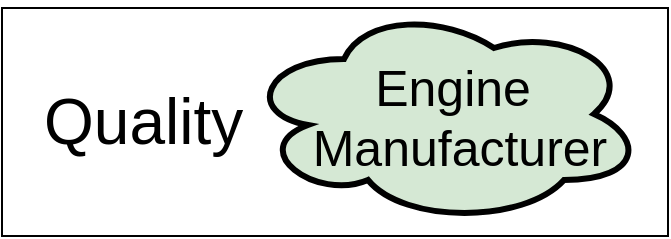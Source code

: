 <mxfile version="15.4.0" type="device" pages="16"><diagram name="iRL-manu-ent-1-qual" id="lrQCM1Hvvk60PSm_WDTy"><mxGraphModel dx="4487" dy="3963" grid="1" gridSize="10" guides="1" tooltips="1" connect="1" arrows="1" fold="1" page="1" pageScale="1" pageWidth="850" pageHeight="1100" math="0" shadow="0"><root><mxCell id="0"/><mxCell id="1" parent="0"/><mxCell id="5DnUFS_6C4e1N8eR6JcE-1" value="&lt;font style=&quot;font-size: 32px;&quot;&gt;Quality&lt;/font&gt;" style="rounded=0;whiteSpace=wrap;html=1;align=left;fontSize=12;spacingLeft=19;" parent="1" vertex="1"><mxGeometry x="-3141" y="-3038" width="333" height="114" as="geometry"/></mxCell><mxCell id="5DnUFS_6C4e1N8eR6JcE-2" value="Engine&amp;nbsp; Manufacturer" style="ellipse;shape=cloud;whiteSpace=wrap;html=1;fillColor=#d5e8d4;strokeWidth=3;fontSize=25;spacingTop=2;spacingLeft=16;" parent="1" vertex="1"><mxGeometry x="-3020" y="-3040" width="200" height="110" as="geometry"/></mxCell></root></mxGraphModel></diagram><diagram id="jRgEcZpF6pAmbIoYRc1D" name="iRL-manu-ent-2-qual"><mxGraphModel dx="4487" dy="3963" grid="1" gridSize="10" guides="1" tooltips="1" connect="1" arrows="1" fold="1" page="1" pageScale="1" pageWidth="850" pageHeight="1100" math="0" shadow="0"><root><mxCell id="0"/><mxCell id="1" parent="0"/><mxCell id="jdCG-3RebEwFSlBDECh9-1" value="&lt;font style=&quot;font-size: 32px;&quot;&gt;Quality&lt;/font&gt;" style="rounded=0;whiteSpace=wrap;html=1;align=left;fontSize=12;spacingLeft=19;" parent="1" vertex="1"><mxGeometry x="-3141" y="-3038" width="333" height="114" as="geometry"/></mxCell><mxCell id="jdCG-3RebEwFSlBDECh9-2" value="Have Order Fulfilled" style="ellipse;shape=cloud;whiteSpace=wrap;html=1;fillColor=#d5e8d4;strokeWidth=3;fontSize=25;spacingTop=2;spacingLeft=4;" parent="1" vertex="1"><mxGeometry x="-3000" y="-3040" width="180" height="110" as="geometry"/></mxCell></root></mxGraphModel></diagram><diagram id="zBmDgi2XzJmhAONFBeY-" name="iRL-manu-ent-3-qual"><mxGraphModel dx="4487" dy="3963" grid="1" gridSize="10" guides="1" tooltips="1" connect="1" arrows="1" fold="1" page="1" pageScale="1" pageWidth="850" pageHeight="1100" math="0" shadow="0"><root><mxCell id="0"/><mxCell id="1" parent="0"/><mxCell id="8FI4JQPDI1qLdi6iPR15-1" value="&lt;font style=&quot;font-size: 32px;&quot;&gt;Quality&lt;/font&gt;" style="rounded=0;whiteSpace=wrap;html=1;align=left;fontSize=12;spacingLeft=19;" parent="1" vertex="1"><mxGeometry x="-3141" y="-3038" width="333" height="114" as="geometry"/></mxCell><mxCell id="8FI4JQPDI1qLdi6iPR15-2" value="Acquire&lt;br&gt;Parts" style="ellipse;shape=cloud;whiteSpace=wrap;html=1;fillColor=#d5e8d4;strokeWidth=3;fontSize=25;spacingTop=2;spacingLeft=4;" parent="1" vertex="1"><mxGeometry x="-3000" y="-3040" width="180" height="110" as="geometry"/></mxCell></root></mxGraphModel></diagram><diagram id="1IxjrtlEPSZ1EHy36e9s" name="iRL-manu-ent-4-qual"><mxGraphModel dx="4487" dy="3963" grid="1" gridSize="10" guides="1" tooltips="1" connect="1" arrows="1" fold="1" page="1" pageScale="1" pageWidth="850" pageHeight="1100" math="0" shadow="0"><root><mxCell id="0"/><mxCell id="1" parent="0"/><mxCell id="DMlSybi8h8Blbg9YOrrb-1" value="&lt;font style=&quot;font-size: 32px;&quot;&gt;Quality&lt;/font&gt;" style="rounded=0;whiteSpace=wrap;html=1;align=left;fontSize=12;spacingLeft=19;" parent="1" vertex="1"><mxGeometry x="-3141" y="-3038" width="333" height="114" as="geometry"/></mxCell><mxCell id="DMlSybi8h8Blbg9YOrrb-2" value="Have Engine Assembled" style="ellipse;shape=cloud;whiteSpace=wrap;html=1;fillColor=#d5e8d4;strokeWidth=3;fontSize=25;spacingTop=2;spacingLeft=4;" parent="1" vertex="1"><mxGeometry x="-3000" y="-3040" width="180" height="110" as="geometry"/></mxCell></root></mxGraphModel></diagram><diagram id="mF4jjamFUtdUcgxOceSQ" name="iRL-manu-ent-5-qual"><mxGraphModel dx="4487" dy="3963" grid="1" gridSize="10" guides="1" tooltips="1" connect="1" arrows="1" fold="1" page="1" pageScale="1" pageWidth="850" pageHeight="1100" math="0" shadow="0"><root><mxCell id="0"/><mxCell id="1" parent="0"/><mxCell id="ah7iWe647Pkl8ZBI3YIW-1" value="&lt;font style=&quot;font-size: 32px;&quot;&gt;Quality&lt;/font&gt;" style="rounded=0;whiteSpace=wrap;html=1;align=left;fontSize=12;spacingLeft=19;" parent="1" vertex="1"><mxGeometry x="-3141" y="-3038" width="333" height="114" as="geometry"/></mxCell><mxCell id="ah7iWe647Pkl8ZBI3YIW-2" value="Assemble Engine &lt;br style=&quot;font-size: 21px;&quot;&gt;in House" style="ellipse;shape=cloud;whiteSpace=wrap;html=1;fillColor=#d5e8d4;strokeWidth=3;fontSize=21;spacingTop=2;spacingLeft=4;" parent="1" vertex="1"><mxGeometry x="-3010" y="-3040" width="190" height="110" as="geometry"/></mxCell></root></mxGraphModel></diagram><diagram id="vYKbGq_c37cxqWt-kweQ" name="iRL-manu-ent-6-qual"><mxGraphModel dx="4487" dy="3963" grid="1" gridSize="10" guides="1" tooltips="1" connect="1" arrows="1" fold="1" page="1" pageScale="1" pageWidth="850" pageHeight="1100" math="0" shadow="0"><root><mxCell id="0"/><mxCell id="1" parent="0"/><mxCell id="lqj3u8_ptNP_GpVw4xNH-1" value="&lt;font style=&quot;font-size: 32px;&quot;&gt;Quality&lt;/font&gt;" style="rounded=0;whiteSpace=wrap;html=1;align=left;fontSize=12;spacingLeft=19;" parent="1" vertex="1"><mxGeometry x="-3141" y="-3038" width="333" height="114" as="geometry"/></mxCell><mxCell id="lqj3u8_ptNP_GpVw4xNH-2" value="Outsource Assembly" style="ellipse;shape=cloud;whiteSpace=wrap;html=1;fillColor=#d5e8d4;strokeWidth=3;fontSize=25;spacingTop=2;spacingLeft=4;" parent="1" vertex="1"><mxGeometry x="-3000" y="-3040" width="180" height="110" as="geometry"/></mxCell></root></mxGraphModel></diagram><diagram id="Au_eIEvgqQtElC9Wct7o" name="iRL-manu-ent-7-qual"><mxGraphModel dx="4487" dy="3963" grid="1" gridSize="10" guides="1" tooltips="1" connect="1" arrows="1" fold="1" page="1" pageScale="1" pageWidth="850" pageHeight="1100" math="0" shadow="0"><root><mxCell id="0"/><mxCell id="1" parent="0"/><mxCell id="PcHrawl79G129EXlBzAe-1" value="&lt;font style=&quot;font-size: 32px;&quot;&gt;Quality&lt;/font&gt;" style="rounded=0;whiteSpace=wrap;html=1;align=left;fontSize=12;spacingLeft=19;" parent="1" vertex="1"><mxGeometry x="-3141" y="-3038" width="333" height="114" as="geometry"/></mxCell><mxCell id="PcHrawl79G129EXlBzAe-2" value="Parts &lt;br&gt;Acquired in Time" style="ellipse;shape=cloud;whiteSpace=wrap;html=1;fillColor=#d5e8d4;strokeWidth=3;fontSize=25;spacingTop=2;spacingLeft=4;" parent="1" vertex="1"><mxGeometry x="-3010" y="-3040" width="190" height="110" as="geometry"/></mxCell></root></mxGraphModel></diagram><diagram id="4KhcXFip8CfWlh6ND8Yw" name="iRL-manu-ent-8-qual"><mxGraphModel dx="4487" dy="3963" grid="1" gridSize="10" guides="1" tooltips="1" connect="1" arrows="1" fold="1" page="1" pageScale="1" pageWidth="850" pageHeight="1100" math="0" shadow="0"><root><mxCell id="0"/><mxCell id="1" parent="0"/><mxCell id="ju18a5ak_RPvqPPp0NXr-1" value="&lt;font style=&quot;font-size: 32px;&quot;&gt;Quality&lt;/font&gt;" style="rounded=0;whiteSpace=wrap;html=1;align=left;fontSize=12;spacingLeft=19;" parent="1" vertex="1"><mxGeometry x="-3141" y="-3038" width="333" height="114" as="geometry"/></mxCell><mxCell id="ju18a5ak_RPvqPPp0NXr-2" value="Parts&lt;br&gt;Acquired&lt;br&gt;Late" style="ellipse;shape=cloud;whiteSpace=wrap;html=1;fillColor=#d5e8d4;strokeWidth=3;fontSize=25;spacingTop=2;spacingLeft=4;" parent="1" vertex="1"><mxGeometry x="-3000" y="-3040" width="180" height="110" as="geometry"/></mxCell></root></mxGraphModel></diagram><diagram id="FeQZBwoRJbgXJpnwxUOL" name="iRL-manu-ent-9-qual"><mxGraphModel dx="4578" dy="3978" grid="1" gridSize="10" guides="1" tooltips="1" connect="1" arrows="1" fold="1" page="1" pageScale="1" pageWidth="850" pageHeight="1100" math="0" shadow="0"><root><mxCell id="0"/><mxCell id="1" parent="0"/><mxCell id="V430oZeLnqVbKQVDNRNX-1" value="&lt;font style=&quot;font-size: 32px;&quot;&gt;Quality&lt;/font&gt;" style="rounded=0;whiteSpace=wrap;html=1;align=left;fontSize=12;spacingLeft=19;" parent="1" vertex="1"><mxGeometry x="-3141" y="-3038" width="333" height="114" as="geometry"/></mxCell><mxCell id="V430oZeLnqVbKQVDNRNX-2" value="Parts Never Acquired" style="ellipse;shape=cloud;whiteSpace=wrap;html=1;fillColor=#d5e8d4;strokeWidth=3;fontSize=25;spacingTop=2;spacingLeft=4;" parent="1" vertex="1"><mxGeometry x="-3000" y="-3040" width="180" height="110" as="geometry"/></mxCell></root></mxGraphModel></diagram><diagram id="P1F7y5oBeZOF15YZMAfe" name="iRL-manu-ent-10-qual"><mxGraphModel dx="4578" dy="3978" grid="1" gridSize="10" guides="1" tooltips="1" connect="1" arrows="1" fold="1" page="1" pageScale="1" pageWidth="850" pageHeight="1100" math="0" shadow="0"><root><mxCell id="0"/><mxCell id="1" parent="0"/><mxCell id="4k3vu6f8fuea__SxmQJx-1" value="&lt;font style=&quot;font-size: 32px;&quot;&gt;Quality&lt;/font&gt;" style="rounded=0;whiteSpace=wrap;html=1;align=left;fontSize=12;spacingLeft=19;" parent="1" vertex="1"><mxGeometry x="-3141" y="-3038" width="333" height="114" as="geometry"/></mxCell><mxCell id="4k3vu6f8fuea__SxmQJx-2" value="Order is Cancelled" style="ellipse;shape=cloud;whiteSpace=wrap;html=1;fillColor=#d5e8d4;strokeWidth=3;fontSize=25;spacingTop=2;spacingLeft=4;" parent="1" vertex="1"><mxGeometry x="-3000" y="-3040" width="180" height="110" as="geometry"/></mxCell></root></mxGraphModel></diagram><diagram id="Xo7n9-qTVo7QPiPUUxzN" name="iRL-manu-ent-11-qual"><mxGraphModel dx="4578" dy="3978" grid="1" gridSize="10" guides="1" tooltips="1" connect="1" arrows="1" fold="1" page="1" pageScale="1" pageWidth="850" pageHeight="1100" math="0" shadow="0"><root><mxCell id="0"/><mxCell id="1" parent="0"/><mxCell id="eazLhIiIDvenDLCHa3f_-1" value="&lt;font style=&quot;font-size: 32px;&quot;&gt;Quality&lt;/font&gt;" style="rounded=0;whiteSpace=wrap;html=1;align=left;fontSize=12;spacingLeft=19;" parent="1" vertex="1"><mxGeometry x="-3141" y="-3038" width="333" height="114" as="geometry"/></mxCell><mxCell id="eazLhIiIDvenDLCHa3f_-2" value="Penalty Is Issued" style="ellipse;shape=cloud;whiteSpace=wrap;html=1;fillColor=#d5e8d4;strokeWidth=3;fontSize=25;spacingTop=2;spacingLeft=4;" parent="1" vertex="1"><mxGeometry x="-3000" y="-3040" width="180" height="110" as="geometry"/></mxCell></root></mxGraphModel></diagram><diagram id="enEovX3N7CVmyAMt918q" name="iRL-manu-ent-12-qual"><mxGraphModel dx="4578" dy="3978" grid="1" gridSize="10" guides="1" tooltips="1" connect="1" arrows="1" fold="1" page="1" pageScale="1" pageWidth="850" pageHeight="1100" math="0" shadow="0"><root><mxCell id="0"/><mxCell id="1" parent="0"/><mxCell id="WLs2c0cC_UxFHVlpYplu-1" value="&lt;font style=&quot;font-size: 32px;&quot;&gt;Quality&lt;/font&gt;" style="rounded=0;whiteSpace=wrap;html=1;align=left;fontSize=12;spacingLeft=19;" parent="1" vertex="1"><mxGeometry x="-3141" y="-3038" width="333" height="114" as="geometry"/></mxCell><mxCell id="WLs2c0cC_UxFHVlpYplu-2" value="&lt;font style=&quot;font-size: 21px&quot;&gt;Previous Order was Cancelled&lt;/font&gt;" style="ellipse;shape=cloud;whiteSpace=wrap;html=1;fillColor=#d5e8d4;strokeWidth=3;fontSize=25;spacingTop=2;spacingLeft=4;" parent="1" vertex="1"><mxGeometry x="-3000" y="-3040" width="180" height="110" as="geometry"/></mxCell></root></mxGraphModel></diagram><diagram name="iRL-manu-ent-13-qual" id="P5TjuPJcCvfCDk246iFM"><mxGraphModel dx="4578" dy="3978" grid="1" gridSize="10" guides="1" tooltips="1" connect="1" arrows="1" fold="1" page="1" pageScale="1" pageWidth="850" pageHeight="1100" math="0" shadow="0"><root><mxCell id="KZR2G05XeIorMjJvlH5d-0"/><mxCell id="KZR2G05XeIorMjJvlH5d-1" parent="KZR2G05XeIorMjJvlH5d-0"/><mxCell id="5AaLS8R1hlkMTMZdbmJw-0" value="&lt;font style=&quot;font-size: 32px;&quot;&gt;Quality&lt;/font&gt;" style="rounded=0;whiteSpace=wrap;html=1;align=left;fontSize=12;spacingLeft=19;" parent="KZR2G05XeIorMjJvlH5d-1" vertex="1"><mxGeometry x="-3141" y="-3038" width="333" height="114" as="geometry"/></mxCell><mxCell id="5AaLS8R1hlkMTMZdbmJw-1" value="Reputation" style="ellipse;shape=cloud;whiteSpace=wrap;html=1;fillColor=#d5e8d4;strokeWidth=3;fontSize=25;spacingTop=2;spacingLeft=4;" parent="KZR2G05XeIorMjJvlH5d-1" vertex="1"><mxGeometry x="-3020" y="-3040" width="210" height="110" as="geometry"/></mxCell></root></mxGraphModel></diagram><diagram id="KmZoFBOVh3dv930wX-Ls" name="iRL-manu-ent-14-qual"><mxGraphModel dx="4578" dy="3978" grid="1" gridSize="10" guides="1" tooltips="1" connect="1" arrows="1" fold="1" page="1" pageScale="1" pageWidth="850" pageHeight="1100" math="0" shadow="0"><root><mxCell id="0"/><mxCell id="1" parent="0"/><mxCell id="K7nr_OumDHSbpaTx2Eb6-1" value="&lt;font style=&quot;font-size: 32px;&quot;&gt;Quality&lt;/font&gt;" style="rounded=0;whiteSpace=wrap;html=1;align=left;fontSize=12;spacingLeft=5;" parent="1" vertex="1"><mxGeometry x="-3141" y="-3038" width="333" height="114" as="geometry"/></mxCell><mxCell id="K7nr_OumDHSbpaTx2Eb6-2" value="Reputation&lt;br&gt;(previous status)" style="ellipse;shape=cloud;whiteSpace=wrap;html=1;fillColor=#d5e8d4;strokeWidth=3;fontSize=25;spacingTop=2;spacingLeft=4;" parent="1" vertex="1"><mxGeometry x="-3040" y="-3044" width="240" height="120" as="geometry"/></mxCell></root></mxGraphModel></diagram><diagram id="PNAFi2JSchhS4D9lDt_c" name="iRL-manu-ent-15-qual"><mxGraphModel dx="4578" dy="3978" grid="1" gridSize="10" guides="1" tooltips="1" connect="1" arrows="1" fold="1" page="1" pageScale="1" pageWidth="850" pageHeight="1100" math="0" shadow="0"><root><mxCell id="51XKxfE5e3BKJutpSLYm-0"/><mxCell id="51XKxfE5e3BKJutpSLYm-1" parent="51XKxfE5e3BKJutpSLYm-0"/><mxCell id="1kSkWREObVjxZwBH0U_C-0" value="&lt;font style=&quot;font-size: 32px;&quot;&gt;Quality&lt;/font&gt;" style="rounded=0;whiteSpace=wrap;html=1;align=left;fontSize=12;spacingLeft=5;" vertex="1" parent="51XKxfE5e3BKJutpSLYm-1"><mxGeometry x="-3141" y="-3038" width="333" height="114" as="geometry"/></mxCell><mxCell id="1kSkWREObVjxZwBH0U_C-1" value="Good Quality Construction" style="ellipse;shape=cloud;whiteSpace=wrap;html=1;fillColor=#d5e8d4;strokeWidth=3;fontSize=25;spacingTop=2;spacingLeft=4;" vertex="1" parent="51XKxfE5e3BKJutpSLYm-1"><mxGeometry x="-3040" y="-3044" width="240" height="120" as="geometry"/></mxCell></root></mxGraphModel></diagram><diagram id="UcTzeEDf-sTudKMni2le" name="iRL-manu-ent-15-qual"><mxGraphModel dx="4578" dy="3978" grid="1" gridSize="10" guides="1" tooltips="1" connect="1" arrows="1" fold="1" page="1" pageScale="1" pageWidth="850" pageHeight="1100" math="0" shadow="0"><root><mxCell id="zzydPbwpO2WvahTv9C0x-0"/><mxCell id="zzydPbwpO2WvahTv9C0x-1" parent="zzydPbwpO2WvahTv9C0x-0"/><mxCell id="zzydPbwpO2WvahTv9C0x-2" value="&lt;font style=&quot;font-size: 32px;&quot;&gt;Quality&lt;/font&gt;" style="rounded=0;whiteSpace=wrap;html=1;align=left;fontSize=12;spacingLeft=5;" vertex="1" parent="zzydPbwpO2WvahTv9C0x-1"><mxGeometry x="-3141" y="-3038" width="333" height="114" as="geometry"/></mxCell><mxCell id="zzydPbwpO2WvahTv9C0x-3" value="Bad Quality Construction" style="ellipse;shape=cloud;whiteSpace=wrap;html=1;fillColor=#d5e8d4;strokeWidth=3;fontSize=25;spacingTop=2;spacingLeft=4;" vertex="1" parent="zzydPbwpO2WvahTv9C0x-1"><mxGeometry x="-3040" y="-3044" width="240" height="120" as="geometry"/></mxCell></root></mxGraphModel></diagram></mxfile>